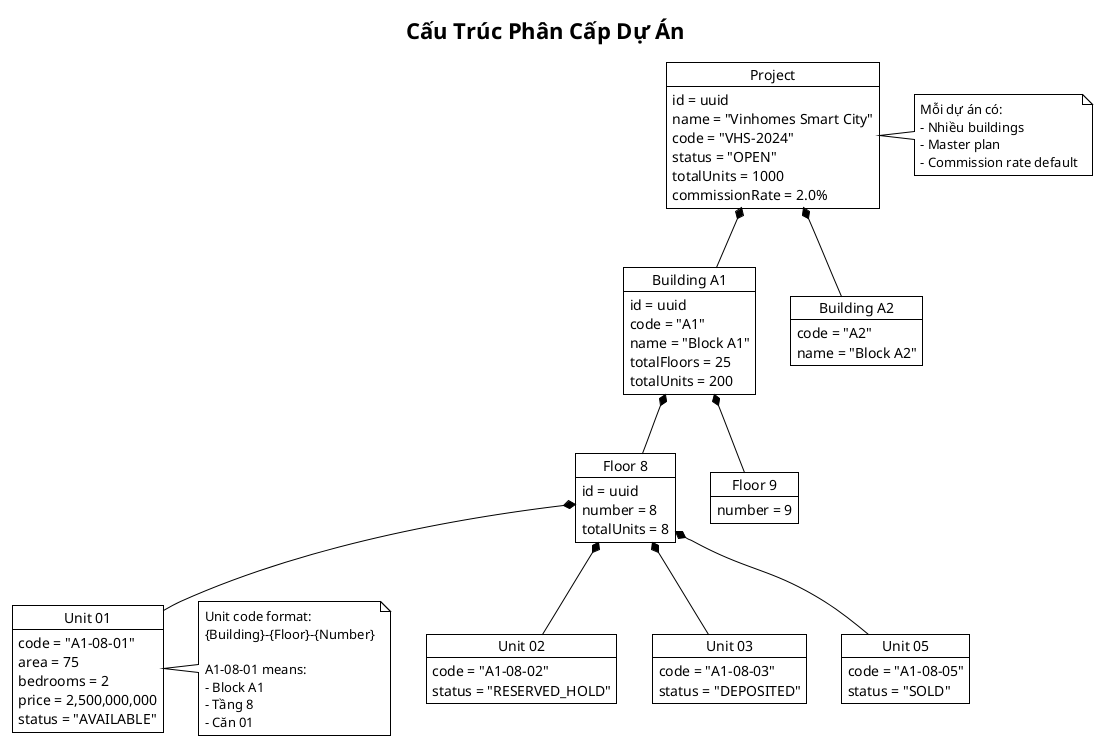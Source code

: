 @startuml
!theme plain
title Cấu Trúc Phân Cấp Dự Án

object "Project" as proj {
    id = uuid
    name = "Vinhomes Smart City"
    code = "VHS-2024"
    status = "OPEN"
    totalUnits = 1000
    commissionRate = 2.0%
}

object "Building A1" as b1 {
    id = uuid
    code = "A1"
    name = "Block A1"
    totalFloors = 25
    totalUnits = 200
}

object "Building A2" as b2 {
    code = "A2"
    name = "Block A2"
}

object "Floor 8" as f8 {
    id = uuid
    number = 8
    totalUnits = 8
}

object "Floor 9" as f9 {
    number = 9
}

object "Unit 01" as u1 {
    code = "A1-08-01"
    area = 75
    bedrooms = 2
    price = 2,500,000,000
    status = "AVAILABLE"
}

object "Unit 02" as u2 {
    code = "A1-08-02"
    status = "RESERVED_HOLD"
}

object "Unit 03" as u3 {
    code = "A1-08-03"
    status = "DEPOSITED"
}

object "Unit 05" as u5 {
    code = "A1-08-05"
    status = "SOLD"
}

proj *-- b1
proj *-- b2
b1 *-- f8
b1 *-- f9
f8 *-- u1
f8 *-- u2
f8 *-- u3
f8 *-- u5

note right of proj
  Mỗi dự án có:
  - Nhiều buildings
  - Master plan
  - Commission rate default
end note

note right of u1
  Unit code format:
  {Building}-{Floor}-{Number}
  
  A1-08-01 means:
  - Block A1
  - Tầng 8
  - Căn 01
end note

@enduml

